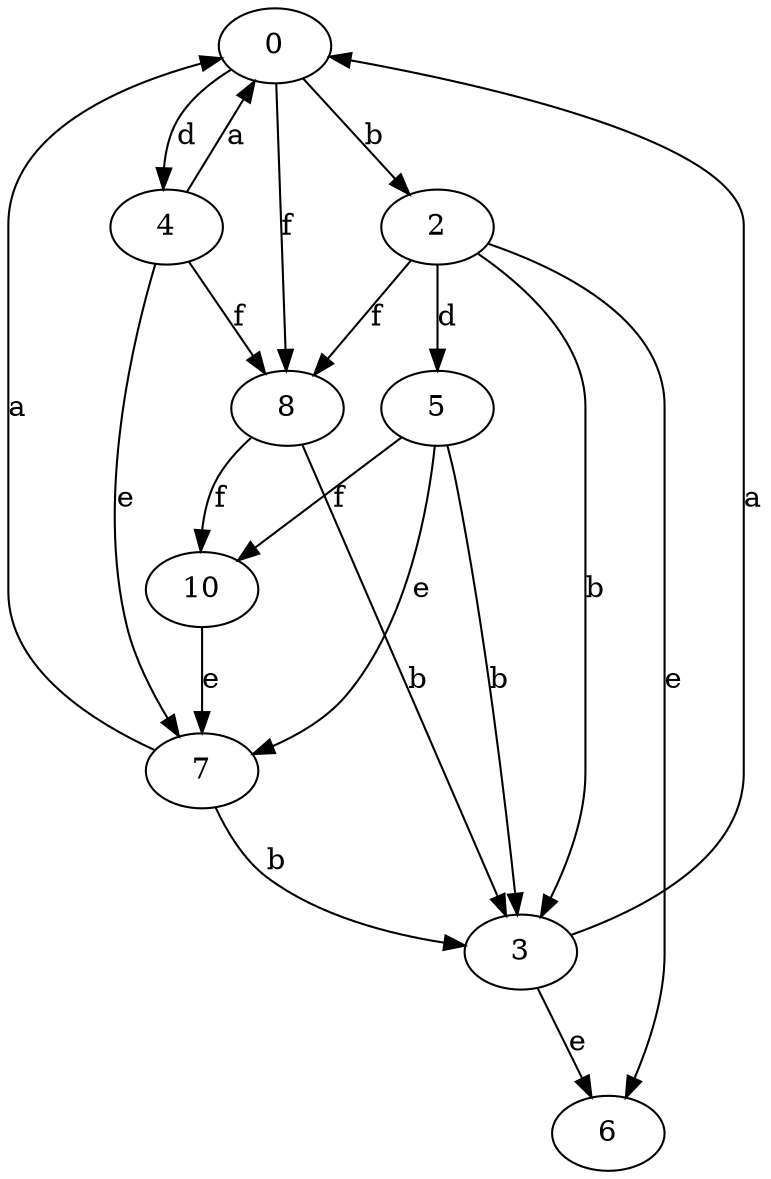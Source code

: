 strict digraph  {
0;
2;
3;
4;
5;
6;
7;
8;
10;
0 -> 2  [label=b];
0 -> 4  [label=d];
0 -> 8  [label=f];
2 -> 3  [label=b];
2 -> 5  [label=d];
2 -> 6  [label=e];
2 -> 8  [label=f];
3 -> 0  [label=a];
3 -> 6  [label=e];
4 -> 0  [label=a];
4 -> 7  [label=e];
4 -> 8  [label=f];
5 -> 3  [label=b];
5 -> 7  [label=e];
5 -> 10  [label=f];
7 -> 0  [label=a];
7 -> 3  [label=b];
8 -> 3  [label=b];
8 -> 10  [label=f];
10 -> 7  [label=e];
}
